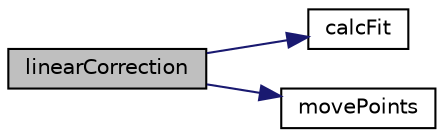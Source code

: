 digraph "linearCorrection"
{
  bgcolor="transparent";
  edge [fontname="Helvetica",fontsize="10",labelfontname="Helvetica",labelfontsize="10"];
  node [fontname="Helvetica",fontsize="10",shape=record];
  rankdir="LR";
  Node1 [label="linearCorrection",height=0.2,width=0.4,color="black", fillcolor="grey75", style="filled", fontcolor="black"];
  Node1 -> Node2 [color="midnightblue",fontsize="10",style="solid",fontname="Helvetica"];
  Node2 [label="calcFit",height=0.2,width=0.4,color="black",URL="$a00819.html#adad0767ef5379f544fa9852e4394c831",tooltip="Calculate the fit for all the faces. "];
  Node1 -> Node3 [color="midnightblue",fontsize="10",style="solid",fontname="Helvetica"];
  Node3 [label="movePoints",height=0.2,width=0.4,color="black",URL="$a00819.html#a049fe0a86e2c86b4c0bb5fe02583bea4",tooltip="Recalculate weights (but not stencil) when the mesh moves. "];
}
